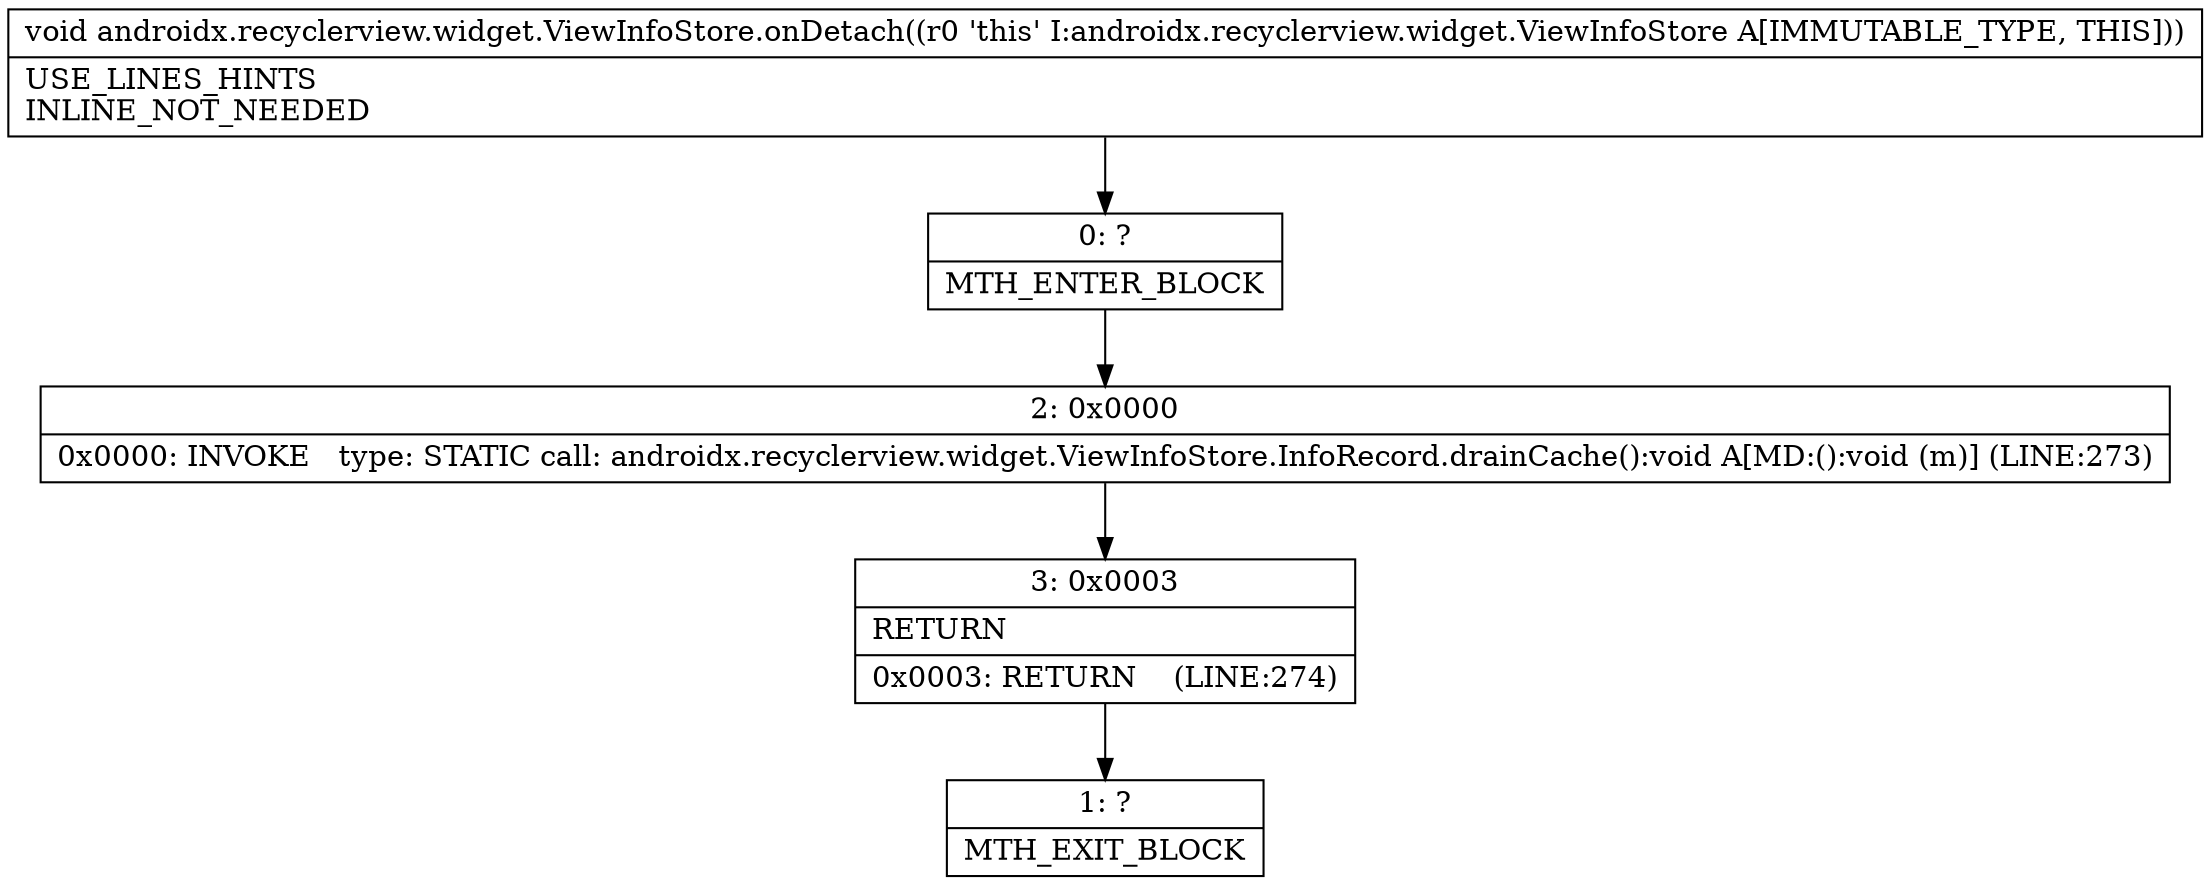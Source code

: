 digraph "CFG forandroidx.recyclerview.widget.ViewInfoStore.onDetach()V" {
Node_0 [shape=record,label="{0\:\ ?|MTH_ENTER_BLOCK\l}"];
Node_2 [shape=record,label="{2\:\ 0x0000|0x0000: INVOKE   type: STATIC call: androidx.recyclerview.widget.ViewInfoStore.InfoRecord.drainCache():void A[MD:():void (m)] (LINE:273)\l}"];
Node_3 [shape=record,label="{3\:\ 0x0003|RETURN\l|0x0003: RETURN    (LINE:274)\l}"];
Node_1 [shape=record,label="{1\:\ ?|MTH_EXIT_BLOCK\l}"];
MethodNode[shape=record,label="{void androidx.recyclerview.widget.ViewInfoStore.onDetach((r0 'this' I:androidx.recyclerview.widget.ViewInfoStore A[IMMUTABLE_TYPE, THIS]))  | USE_LINES_HINTS\lINLINE_NOT_NEEDED\l}"];
MethodNode -> Node_0;Node_0 -> Node_2;
Node_2 -> Node_3;
Node_3 -> Node_1;
}


